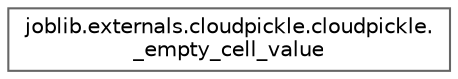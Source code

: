 digraph "Graphical Class Hierarchy"
{
 // LATEX_PDF_SIZE
  bgcolor="transparent";
  edge [fontname=Helvetica,fontsize=10,labelfontname=Helvetica,labelfontsize=10];
  node [fontname=Helvetica,fontsize=10,shape=box,height=0.2,width=0.4];
  rankdir="LR";
  Node0 [id="Node000000",label="joblib.externals.cloudpickle.cloudpickle.\l_empty_cell_value",height=0.2,width=0.4,color="grey40", fillcolor="white", style="filled",URL="$dc/d88/classjoblib_1_1externals_1_1cloudpickle_1_1cloudpickle_1_1__empty__cell__value.html",tooltip=" "];
}
